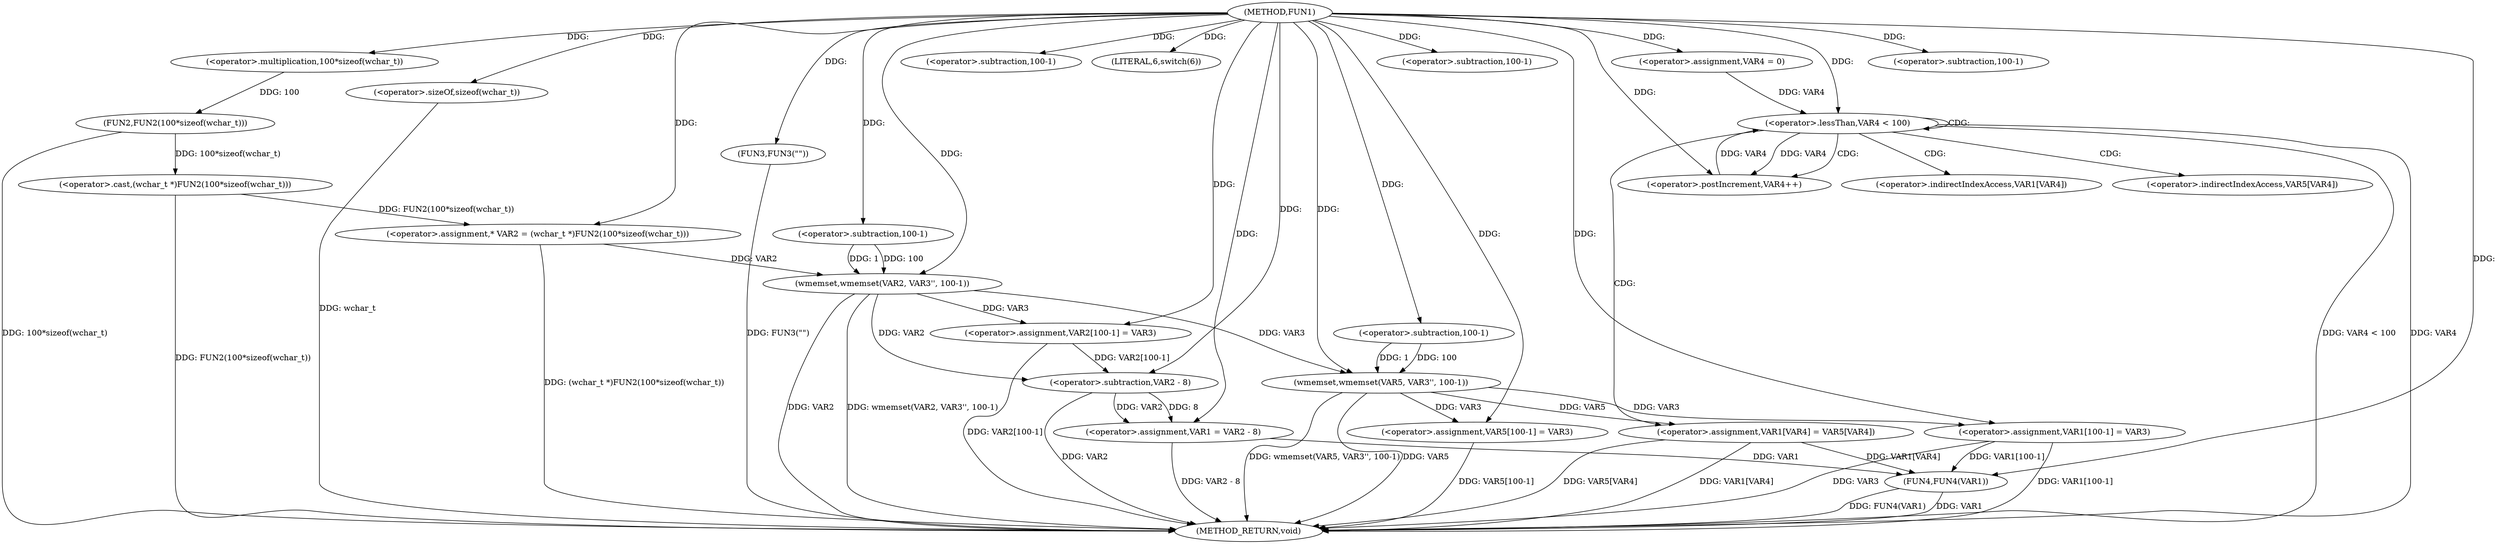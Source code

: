digraph FUN1 {  
"1000100" [label = "(METHOD,FUN1)" ]
"1000182" [label = "(METHOD_RETURN,void)" ]
"1000104" [label = "(<operator>.assignment,* VAR2 = (wchar_t *)FUN2(100*sizeof(wchar_t)))" ]
"1000106" [label = "(<operator>.cast,(wchar_t *)FUN2(100*sizeof(wchar_t)))" ]
"1000108" [label = "(FUN2,FUN2(100*sizeof(wchar_t)))" ]
"1000109" [label = "(<operator>.multiplication,100*sizeof(wchar_t))" ]
"1000111" [label = "(<operator>.sizeOf,sizeof(wchar_t))" ]
"1000113" [label = "(wmemset,wmemset(VAR2, VAR3'', 100-1))" ]
"1000116" [label = "(<operator>.subtraction,100-1)" ]
"1000119" [label = "(<operator>.assignment,VAR2[100-1] = VAR3)" ]
"1000122" [label = "(<operator>.subtraction,100-1)" ]
"1000127" [label = "(LITERAL,6,switch(6))" ]
"1000130" [label = "(<operator>.assignment,VAR1 = VAR2 - 8)" ]
"1000132" [label = "(<operator>.subtraction,VAR2 - 8)" ]
"1000137" [label = "(FUN3,FUN3(\"\"))" ]
"1000143" [label = "(wmemset,wmemset(VAR5, VAR3'', 100-1))" ]
"1000146" [label = "(<operator>.subtraction,100-1)" ]
"1000149" [label = "(<operator>.assignment,VAR5[100-1] = VAR3)" ]
"1000152" [label = "(<operator>.subtraction,100-1)" ]
"1000157" [label = "(<operator>.assignment,VAR4 = 0)" ]
"1000160" [label = "(<operator>.lessThan,VAR4 < 100)" ]
"1000163" [label = "(<operator>.postIncrement,VAR4++)" ]
"1000166" [label = "(<operator>.assignment,VAR1[VAR4] = VAR5[VAR4])" ]
"1000173" [label = "(<operator>.assignment,VAR1[100-1] = VAR3)" ]
"1000176" [label = "(<operator>.subtraction,100-1)" ]
"1000180" [label = "(FUN4,FUN4(VAR1))" ]
"1000167" [label = "(<operator>.indirectIndexAccess,VAR1[VAR4])" ]
"1000170" [label = "(<operator>.indirectIndexAccess,VAR5[VAR4])" ]
  "1000106" -> "1000182"  [ label = "DDG: FUN2(100*sizeof(wchar_t))"] 
  "1000130" -> "1000182"  [ label = "DDG: VAR2 - 8"] 
  "1000180" -> "1000182"  [ label = "DDG: VAR1"] 
  "1000180" -> "1000182"  [ label = "DDG: FUN4(VAR1)"] 
  "1000143" -> "1000182"  [ label = "DDG: wmemset(VAR5, VAR3'', 100-1)"] 
  "1000173" -> "1000182"  [ label = "DDG: VAR3"] 
  "1000113" -> "1000182"  [ label = "DDG: VAR2"] 
  "1000160" -> "1000182"  [ label = "DDG: VAR4 < 100"] 
  "1000143" -> "1000182"  [ label = "DDG: VAR5"] 
  "1000166" -> "1000182"  [ label = "DDG: VAR1[VAR4]"] 
  "1000132" -> "1000182"  [ label = "DDG: VAR2"] 
  "1000111" -> "1000182"  [ label = "DDG: wchar_t"] 
  "1000113" -> "1000182"  [ label = "DDG: wmemset(VAR2, VAR3'', 100-1)"] 
  "1000119" -> "1000182"  [ label = "DDG: VAR2[100-1]"] 
  "1000166" -> "1000182"  [ label = "DDG: VAR5[VAR4]"] 
  "1000149" -> "1000182"  [ label = "DDG: VAR5[100-1]"] 
  "1000160" -> "1000182"  [ label = "DDG: VAR4"] 
  "1000173" -> "1000182"  [ label = "DDG: VAR1[100-1]"] 
  "1000137" -> "1000182"  [ label = "DDG: FUN3(\"\")"] 
  "1000104" -> "1000182"  [ label = "DDG: (wchar_t *)FUN2(100*sizeof(wchar_t))"] 
  "1000108" -> "1000182"  [ label = "DDG: 100*sizeof(wchar_t)"] 
  "1000106" -> "1000104"  [ label = "DDG: FUN2(100*sizeof(wchar_t))"] 
  "1000100" -> "1000104"  [ label = "DDG: "] 
  "1000108" -> "1000106"  [ label = "DDG: 100*sizeof(wchar_t)"] 
  "1000109" -> "1000108"  [ label = "DDG: 100"] 
  "1000100" -> "1000109"  [ label = "DDG: "] 
  "1000100" -> "1000111"  [ label = "DDG: "] 
  "1000104" -> "1000113"  [ label = "DDG: VAR2"] 
  "1000100" -> "1000113"  [ label = "DDG: "] 
  "1000116" -> "1000113"  [ label = "DDG: 100"] 
  "1000116" -> "1000113"  [ label = "DDG: 1"] 
  "1000100" -> "1000116"  [ label = "DDG: "] 
  "1000113" -> "1000119"  [ label = "DDG: VAR3"] 
  "1000100" -> "1000119"  [ label = "DDG: "] 
  "1000100" -> "1000122"  [ label = "DDG: "] 
  "1000100" -> "1000127"  [ label = "DDG: "] 
  "1000132" -> "1000130"  [ label = "DDG: VAR2"] 
  "1000132" -> "1000130"  [ label = "DDG: 8"] 
  "1000100" -> "1000130"  [ label = "DDG: "] 
  "1000113" -> "1000132"  [ label = "DDG: VAR2"] 
  "1000119" -> "1000132"  [ label = "DDG: VAR2[100-1]"] 
  "1000100" -> "1000132"  [ label = "DDG: "] 
  "1000100" -> "1000137"  [ label = "DDG: "] 
  "1000100" -> "1000143"  [ label = "DDG: "] 
  "1000113" -> "1000143"  [ label = "DDG: VAR3"] 
  "1000146" -> "1000143"  [ label = "DDG: 100"] 
  "1000146" -> "1000143"  [ label = "DDG: 1"] 
  "1000100" -> "1000146"  [ label = "DDG: "] 
  "1000143" -> "1000149"  [ label = "DDG: VAR3"] 
  "1000100" -> "1000149"  [ label = "DDG: "] 
  "1000100" -> "1000152"  [ label = "DDG: "] 
  "1000100" -> "1000157"  [ label = "DDG: "] 
  "1000163" -> "1000160"  [ label = "DDG: VAR4"] 
  "1000157" -> "1000160"  [ label = "DDG: VAR4"] 
  "1000100" -> "1000160"  [ label = "DDG: "] 
  "1000160" -> "1000163"  [ label = "DDG: VAR4"] 
  "1000100" -> "1000163"  [ label = "DDG: "] 
  "1000143" -> "1000166"  [ label = "DDG: VAR5"] 
  "1000100" -> "1000173"  [ label = "DDG: "] 
  "1000143" -> "1000173"  [ label = "DDG: VAR3"] 
  "1000100" -> "1000176"  [ label = "DDG: "] 
  "1000166" -> "1000180"  [ label = "DDG: VAR1[VAR4]"] 
  "1000173" -> "1000180"  [ label = "DDG: VAR1[100-1]"] 
  "1000130" -> "1000180"  [ label = "DDG: VAR1"] 
  "1000100" -> "1000180"  [ label = "DDG: "] 
  "1000160" -> "1000163"  [ label = "CDG: "] 
  "1000160" -> "1000160"  [ label = "CDG: "] 
  "1000160" -> "1000170"  [ label = "CDG: "] 
  "1000160" -> "1000166"  [ label = "CDG: "] 
  "1000160" -> "1000167"  [ label = "CDG: "] 
}
